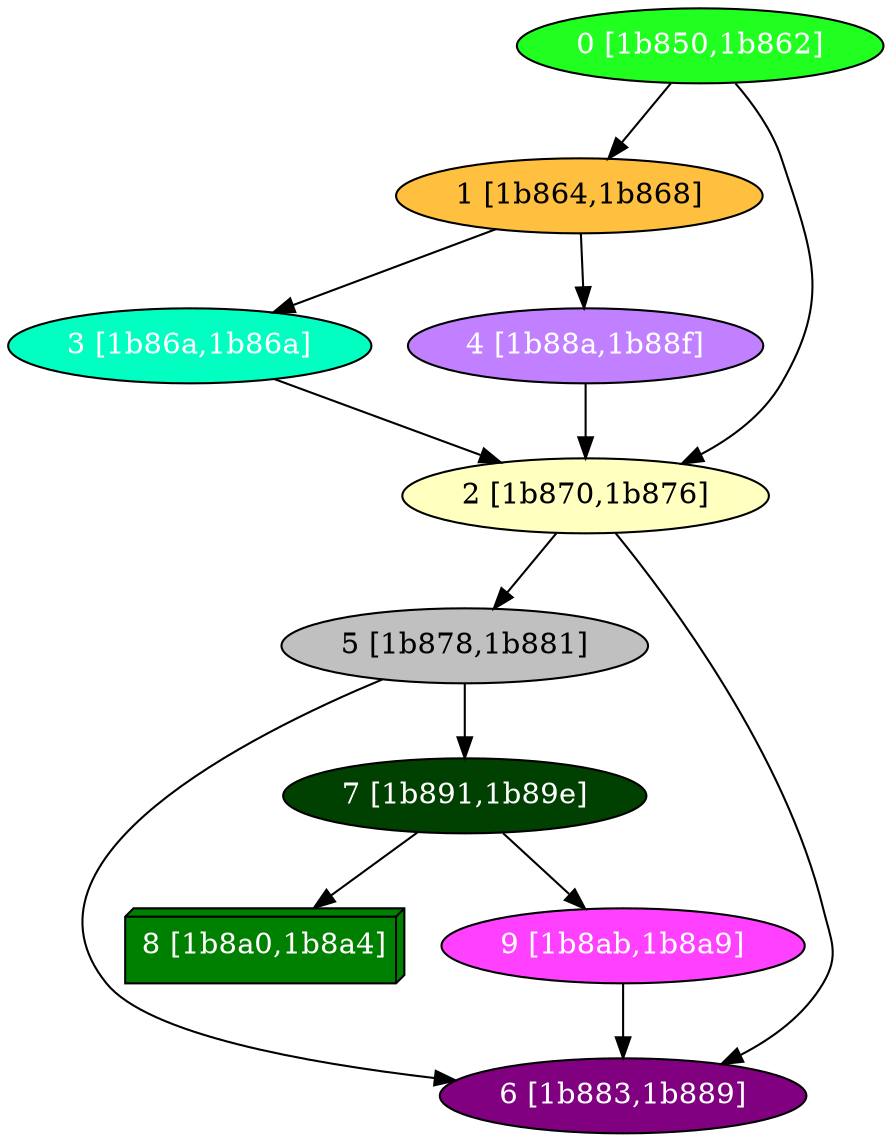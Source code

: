 diGraph libnss3{
	libnss3_0  [style=filled fillcolor="#20FF20" fontcolor="#ffffff" shape=oval label="0 [1b850,1b862]"]
	libnss3_1  [style=filled fillcolor="#FFC040" fontcolor="#000000" shape=oval label="1 [1b864,1b868]"]
	libnss3_2  [style=filled fillcolor="#FFFFC0" fontcolor="#000000" shape=oval label="2 [1b870,1b876]"]
	libnss3_3  [style=filled fillcolor="#00FFC0" fontcolor="#ffffff" shape=oval label="3 [1b86a,1b86a]"]
	libnss3_4  [style=filled fillcolor="#C080FF" fontcolor="#ffffff" shape=oval label="4 [1b88a,1b88f]"]
	libnss3_5  [style=filled fillcolor="#C0C0C0" fontcolor="#000000" shape=oval label="5 [1b878,1b881]"]
	libnss3_6  [style=filled fillcolor="#800080" fontcolor="#ffffff" shape=oval label="6 [1b883,1b889]"]
	libnss3_7  [style=filled fillcolor="#004000" fontcolor="#ffffff" shape=oval label="7 [1b891,1b89e]"]
	libnss3_8  [style=filled fillcolor="#008000" fontcolor="#ffffff" shape=box3d label="8 [1b8a0,1b8a4]"]
	libnss3_9  [style=filled fillcolor="#FF40FF" fontcolor="#ffffff" shape=oval label="9 [1b8ab,1b8a9]"]

	libnss3_0 -> libnss3_1
	libnss3_0 -> libnss3_2
	libnss3_1 -> libnss3_3
	libnss3_1 -> libnss3_4
	libnss3_2 -> libnss3_5
	libnss3_2 -> libnss3_6
	libnss3_3 -> libnss3_2
	libnss3_4 -> libnss3_2
	libnss3_5 -> libnss3_6
	libnss3_5 -> libnss3_7
	libnss3_7 -> libnss3_8
	libnss3_7 -> libnss3_9
	libnss3_9 -> libnss3_6
}